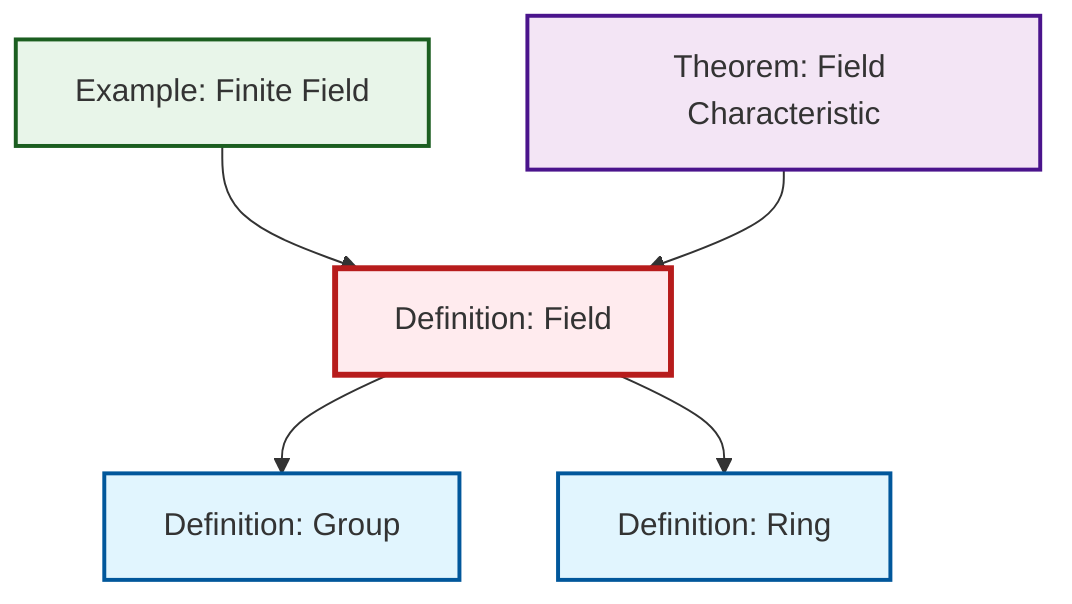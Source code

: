 graph TD
    classDef definition fill:#e1f5fe,stroke:#01579b,stroke-width:2px
    classDef theorem fill:#f3e5f5,stroke:#4a148c,stroke-width:2px
    classDef axiom fill:#fff3e0,stroke:#e65100,stroke-width:2px
    classDef example fill:#e8f5e9,stroke:#1b5e20,stroke-width:2px
    classDef current fill:#ffebee,stroke:#b71c1c,stroke-width:3px
    def-field["Definition: Field"]:::definition
    def-group["Definition: Group"]:::definition
    thm-field-characteristic["Theorem: Field Characteristic"]:::theorem
    def-ring["Definition: Ring"]:::definition
    ex-finite-field["Example: Finite Field"]:::example
    ex-finite-field --> def-field
    thm-field-characteristic --> def-field
    def-field --> def-group
    def-field --> def-ring
    class def-field current
